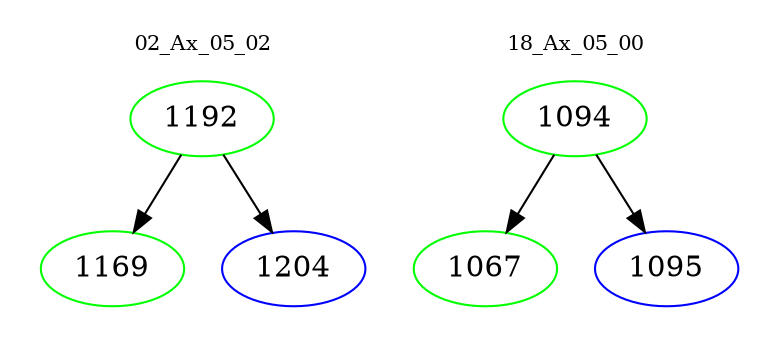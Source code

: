 digraph{
subgraph cluster_0 {
color = white
label = "02_Ax_05_02";
fontsize=10;
T0_1192 [label="1192", color="green"]
T0_1192 -> T0_1169 [color="black"]
T0_1169 [label="1169", color="green"]
T0_1192 -> T0_1204 [color="black"]
T0_1204 [label="1204", color="blue"]
}
subgraph cluster_1 {
color = white
label = "18_Ax_05_00";
fontsize=10;
T1_1094 [label="1094", color="green"]
T1_1094 -> T1_1067 [color="black"]
T1_1067 [label="1067", color="green"]
T1_1094 -> T1_1095 [color="black"]
T1_1095 [label="1095", color="blue"]
}
}
